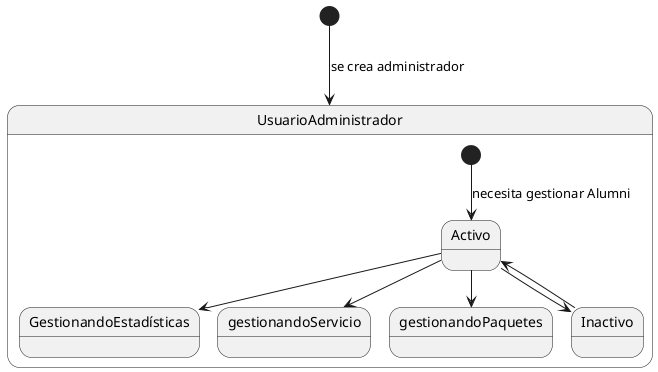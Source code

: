 @startuml
[*] --> UsuarioAdministrador: se crea administrador



state UsuarioAdministrador{
Activo-->GestionandoEstadísticas
[*]-->Activo: necesita gestionar Alumni
Activo-->gestionandoServicio 
Activo-->gestionandoPaquetes 
Activo --> Inactivo
Inactivo --> Activo
}


@enduml
